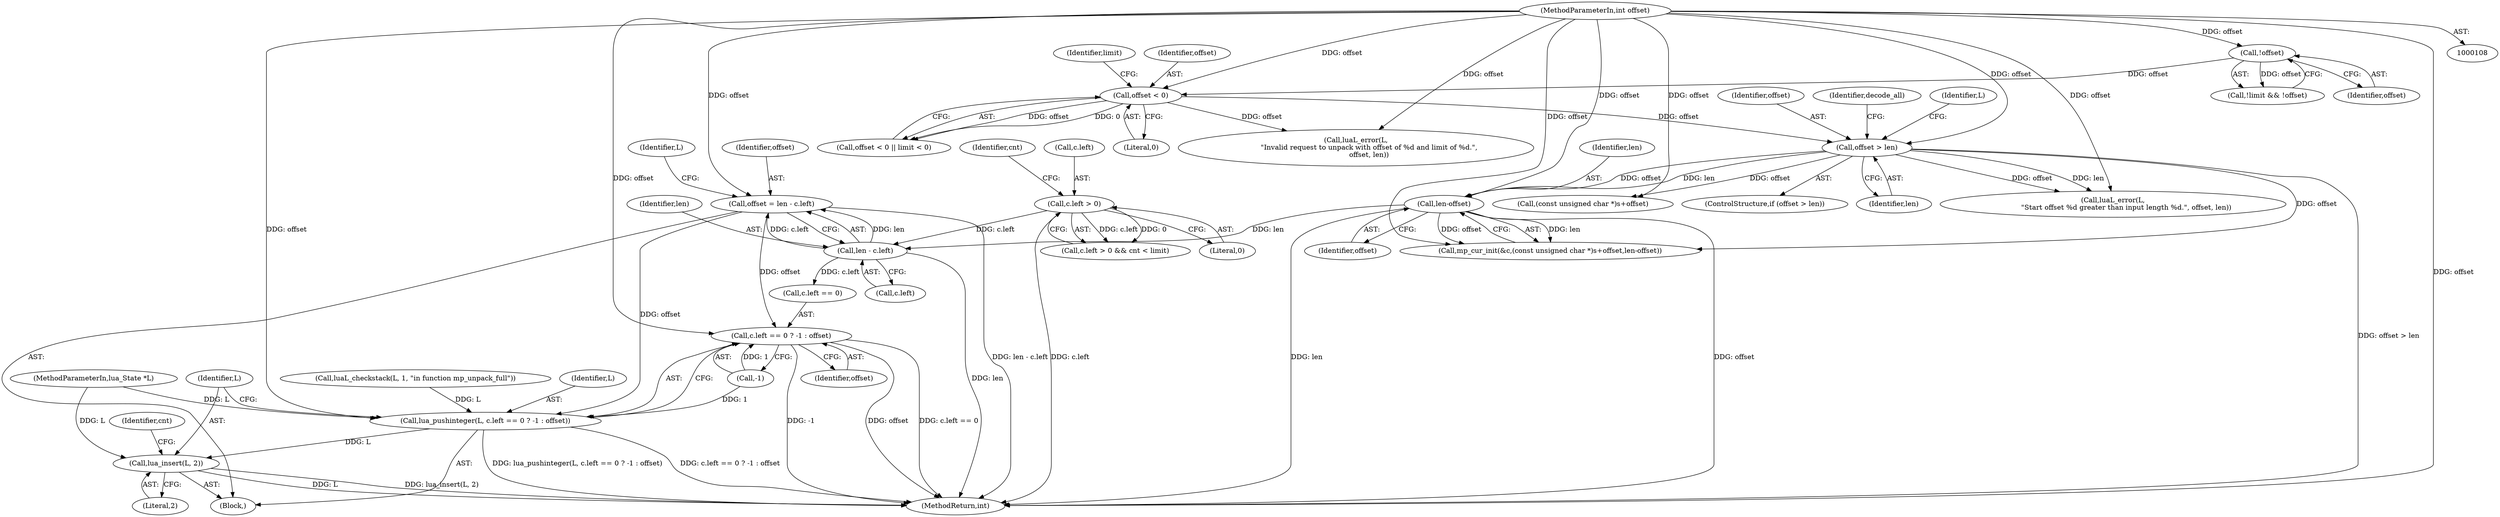 digraph "0_redis_5ccb6f7a791bf3490357b00a898885759d98bab0_3@integer" {
"1000221" [label="(Call,offset = len - c.left)"];
"1000223" [label="(Call,len - c.left)"];
"1000170" [label="(Call,len-offset)"];
"1000148" [label="(Call,offset > len)"];
"1000134" [label="(Call,offset < 0)"];
"1000123" [label="(Call,!offset)"];
"1000111" [label="(MethodParameterIn,int offset)"];
"1000178" [label="(Call,c.left > 0)"];
"1000232" [label="(Call,lua_pushinteger(L, c.left == 0 ? -1 : offset))"];
"1000243" [label="(Call,lua_insert(L, 2))"];
"1000234" [label="(Call,c.left == 0 ? -1 : offset)"];
"1000184" [label="(Identifier,cnt)"];
"1000109" [label="(MethodParameterIn,lua_State *L)"];
"1000111" [label="(MethodParameterIn,int offset)"];
"1000247" [label="(Identifier,cnt)"];
"1000138" [label="(Identifier,limit)"];
"1000219" [label="(Block,)"];
"1000244" [label="(Identifier,L)"];
"1000170" [label="(Call,len-offset)"];
"1000182" [label="(Literal,0)"];
"1000179" [label="(Call,c.left)"];
"1000235" [label="(Call,c.left == 0)"];
"1000243" [label="(Call,lua_insert(L, 2))"];
"1000221" [label="(Call,offset = len - c.left)"];
"1000223" [label="(Call,len - c.left)"];
"1000232" [label="(Call,lua_pushinteger(L, c.left == 0 ? -1 : offset))"];
"1000242" [label="(Identifier,offset)"];
"1000136" [label="(Literal,0)"];
"1000251" [label="(MethodReturn,int)"];
"1000120" [label="(Call,!limit && !offset)"];
"1000225" [label="(Call,c.left)"];
"1000240" [label="(Call,-1)"];
"1000124" [label="(Identifier,offset)"];
"1000133" [label="(Call,offset < 0 || limit < 0)"];
"1000178" [label="(Call,c.left > 0)"];
"1000141" [label="(Call,luaL_error(L,\n            \"Invalid request to unpack with offset of %d and limit of %d.\",\n            offset, len))"];
"1000135" [label="(Identifier,offset)"];
"1000123" [label="(Call,!offset)"];
"1000147" [label="(ControlStructure,if (offset > len))"];
"1000150" [label="(Identifier,len)"];
"1000152" [label="(Call,luaL_error(L,\n            \"Start offset %d greater than input length %d.\", offset, len))"];
"1000165" [label="(Call,(const unsigned char *)s+offset)"];
"1000149" [label="(Identifier,offset)"];
"1000224" [label="(Identifier,len)"];
"1000222" [label="(Identifier,offset)"];
"1000172" [label="(Identifier,offset)"];
"1000158" [label="(Identifier,decode_all)"];
"1000228" [label="(Call,luaL_checkstack(L, 1, \"in function mp_unpack_full\"))"];
"1000134" [label="(Call,offset < 0)"];
"1000177" [label="(Call,c.left > 0 && cnt < limit)"];
"1000234" [label="(Call,c.left == 0 ? -1 : offset)"];
"1000233" [label="(Identifier,L)"];
"1000245" [label="(Literal,2)"];
"1000148" [label="(Call,offset > len)"];
"1000171" [label="(Identifier,len)"];
"1000162" [label="(Call,mp_cur_init(&c,(const unsigned char *)s+offset,len-offset))"];
"1000229" [label="(Identifier,L)"];
"1000153" [label="(Identifier,L)"];
"1000221" -> "1000219"  [label="AST: "];
"1000221" -> "1000223"  [label="CFG: "];
"1000222" -> "1000221"  [label="AST: "];
"1000223" -> "1000221"  [label="AST: "];
"1000229" -> "1000221"  [label="CFG: "];
"1000221" -> "1000251"  [label="DDG: len - c.left"];
"1000223" -> "1000221"  [label="DDG: len"];
"1000223" -> "1000221"  [label="DDG: c.left"];
"1000111" -> "1000221"  [label="DDG: offset"];
"1000221" -> "1000232"  [label="DDG: offset"];
"1000221" -> "1000234"  [label="DDG: offset"];
"1000223" -> "1000225"  [label="CFG: "];
"1000224" -> "1000223"  [label="AST: "];
"1000225" -> "1000223"  [label="AST: "];
"1000223" -> "1000251"  [label="DDG: len"];
"1000170" -> "1000223"  [label="DDG: len"];
"1000178" -> "1000223"  [label="DDG: c.left"];
"1000223" -> "1000235"  [label="DDG: c.left"];
"1000170" -> "1000162"  [label="AST: "];
"1000170" -> "1000172"  [label="CFG: "];
"1000171" -> "1000170"  [label="AST: "];
"1000172" -> "1000170"  [label="AST: "];
"1000162" -> "1000170"  [label="CFG: "];
"1000170" -> "1000251"  [label="DDG: offset"];
"1000170" -> "1000251"  [label="DDG: len"];
"1000170" -> "1000162"  [label="DDG: len"];
"1000170" -> "1000162"  [label="DDG: offset"];
"1000148" -> "1000170"  [label="DDG: len"];
"1000148" -> "1000170"  [label="DDG: offset"];
"1000111" -> "1000170"  [label="DDG: offset"];
"1000148" -> "1000147"  [label="AST: "];
"1000148" -> "1000150"  [label="CFG: "];
"1000149" -> "1000148"  [label="AST: "];
"1000150" -> "1000148"  [label="AST: "];
"1000153" -> "1000148"  [label="CFG: "];
"1000158" -> "1000148"  [label="CFG: "];
"1000148" -> "1000251"  [label="DDG: offset > len"];
"1000134" -> "1000148"  [label="DDG: offset"];
"1000111" -> "1000148"  [label="DDG: offset"];
"1000148" -> "1000152"  [label="DDG: offset"];
"1000148" -> "1000152"  [label="DDG: len"];
"1000148" -> "1000162"  [label="DDG: offset"];
"1000148" -> "1000165"  [label="DDG: offset"];
"1000134" -> "1000133"  [label="AST: "];
"1000134" -> "1000136"  [label="CFG: "];
"1000135" -> "1000134"  [label="AST: "];
"1000136" -> "1000134"  [label="AST: "];
"1000138" -> "1000134"  [label="CFG: "];
"1000133" -> "1000134"  [label="CFG: "];
"1000134" -> "1000133"  [label="DDG: offset"];
"1000134" -> "1000133"  [label="DDG: 0"];
"1000123" -> "1000134"  [label="DDG: offset"];
"1000111" -> "1000134"  [label="DDG: offset"];
"1000134" -> "1000141"  [label="DDG: offset"];
"1000123" -> "1000120"  [label="AST: "];
"1000123" -> "1000124"  [label="CFG: "];
"1000124" -> "1000123"  [label="AST: "];
"1000120" -> "1000123"  [label="CFG: "];
"1000123" -> "1000120"  [label="DDG: offset"];
"1000111" -> "1000123"  [label="DDG: offset"];
"1000111" -> "1000108"  [label="AST: "];
"1000111" -> "1000251"  [label="DDG: offset"];
"1000111" -> "1000141"  [label="DDG: offset"];
"1000111" -> "1000152"  [label="DDG: offset"];
"1000111" -> "1000162"  [label="DDG: offset"];
"1000111" -> "1000165"  [label="DDG: offset"];
"1000111" -> "1000232"  [label="DDG: offset"];
"1000111" -> "1000234"  [label="DDG: offset"];
"1000178" -> "1000177"  [label="AST: "];
"1000178" -> "1000182"  [label="CFG: "];
"1000179" -> "1000178"  [label="AST: "];
"1000182" -> "1000178"  [label="AST: "];
"1000184" -> "1000178"  [label="CFG: "];
"1000177" -> "1000178"  [label="CFG: "];
"1000178" -> "1000251"  [label="DDG: c.left"];
"1000178" -> "1000177"  [label="DDG: c.left"];
"1000178" -> "1000177"  [label="DDG: 0"];
"1000232" -> "1000219"  [label="AST: "];
"1000232" -> "1000234"  [label="CFG: "];
"1000233" -> "1000232"  [label="AST: "];
"1000234" -> "1000232"  [label="AST: "];
"1000244" -> "1000232"  [label="CFG: "];
"1000232" -> "1000251"  [label="DDG: lua_pushinteger(L, c.left == 0 ? -1 : offset)"];
"1000232" -> "1000251"  [label="DDG: c.left == 0 ? -1 : offset"];
"1000228" -> "1000232"  [label="DDG: L"];
"1000109" -> "1000232"  [label="DDG: L"];
"1000240" -> "1000232"  [label="DDG: 1"];
"1000232" -> "1000243"  [label="DDG: L"];
"1000243" -> "1000219"  [label="AST: "];
"1000243" -> "1000245"  [label="CFG: "];
"1000244" -> "1000243"  [label="AST: "];
"1000245" -> "1000243"  [label="AST: "];
"1000247" -> "1000243"  [label="CFG: "];
"1000243" -> "1000251"  [label="DDG: L"];
"1000243" -> "1000251"  [label="DDG: lua_insert(L, 2)"];
"1000109" -> "1000243"  [label="DDG: L"];
"1000234" -> "1000240"  [label="CFG: "];
"1000234" -> "1000242"  [label="CFG: "];
"1000235" -> "1000234"  [label="AST: "];
"1000240" -> "1000234"  [label="AST: "];
"1000242" -> "1000234"  [label="AST: "];
"1000234" -> "1000251"  [label="DDG: c.left == 0"];
"1000234" -> "1000251"  [label="DDG: -1"];
"1000234" -> "1000251"  [label="DDG: offset"];
"1000240" -> "1000234"  [label="DDG: 1"];
}
